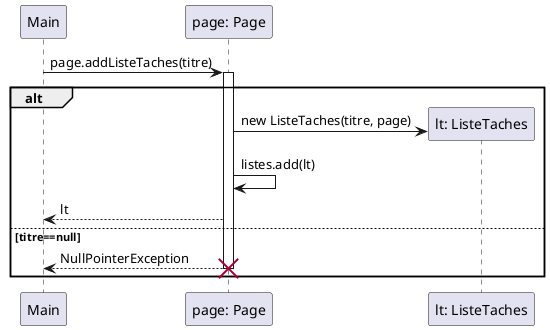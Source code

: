 @startuml

Main -> "page: Page": page.addListeTaches(titre)
    alt
        activate "page: Page"
        create "lt: ListeTaches"
        "page: Page" -> "lt: ListeTaches": new ListeTaches(titre, page)

        "page: Page" -> "page: Page": listes.add(lt)

        "page: Page" --> Main: lt

    else titre==null
        "page: Page" --> Main: NullPointerException
        destroy "page: Page"
    end


@enduml